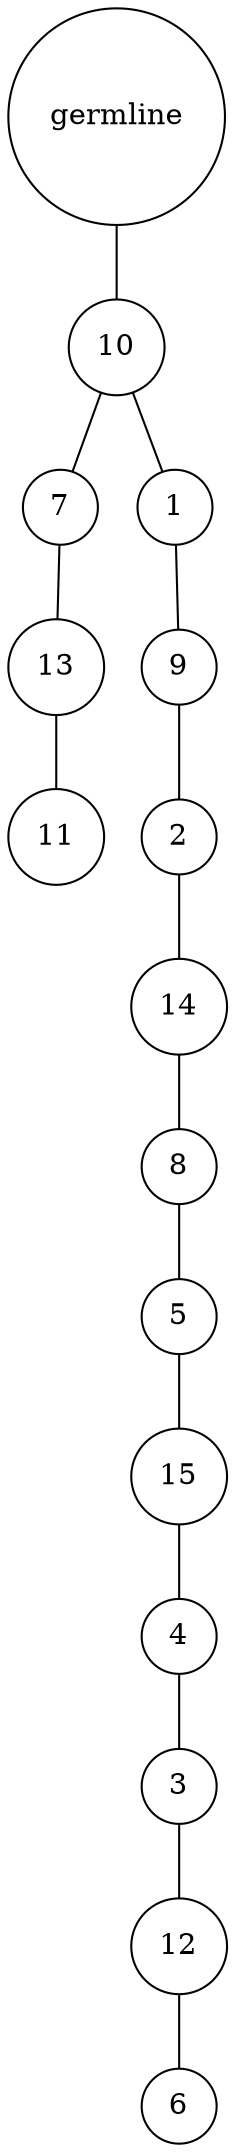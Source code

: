 graph {
	rankdir=UD;
	splines=line;
	node [shape=circle]
	"0x7f704b0fee50" [label="germline"];
	"0x7f704b0fee80" [label="10"];
	"0x7f704b0fee50" -- "0x7f704b0fee80" ;
	"0x7f704b0feeb0" [label="7"];
	"0x7f704b0fee80" -- "0x7f704b0feeb0" ;
	"0x7f704b0feee0" [label="13"];
	"0x7f704b0feeb0" -- "0x7f704b0feee0" ;
	"0x7f704b0fef10" [label="11"];
	"0x7f704b0feee0" -- "0x7f704b0fef10" ;
	"0x7f704b0fef40" [label="1"];
	"0x7f704b0fee80" -- "0x7f704b0fef40" ;
	"0x7f704b0fef70" [label="9"];
	"0x7f704b0fef40" -- "0x7f704b0fef70" ;
	"0x7f704b0fefa0" [label="2"];
	"0x7f704b0fef70" -- "0x7f704b0fefa0" ;
	"0x7f704b0fefd0" [label="14"];
	"0x7f704b0fefa0" -- "0x7f704b0fefd0" ;
	"0x7f7075c5e040" [label="8"];
	"0x7f704b0fefd0" -- "0x7f7075c5e040" ;
	"0x7f7075c5e070" [label="5"];
	"0x7f7075c5e040" -- "0x7f7075c5e070" ;
	"0x7f7075c5e0a0" [label="15"];
	"0x7f7075c5e070" -- "0x7f7075c5e0a0" ;
	"0x7f7075c5e0d0" [label="4"];
	"0x7f7075c5e0a0" -- "0x7f7075c5e0d0" ;
	"0x7f7075c5e100" [label="3"];
	"0x7f7075c5e0d0" -- "0x7f7075c5e100" ;
	"0x7f7075c5e130" [label="12"];
	"0x7f7075c5e100" -- "0x7f7075c5e130" ;
	"0x7f7075c5e160" [label="6"];
	"0x7f7075c5e130" -- "0x7f7075c5e160" ;
}
